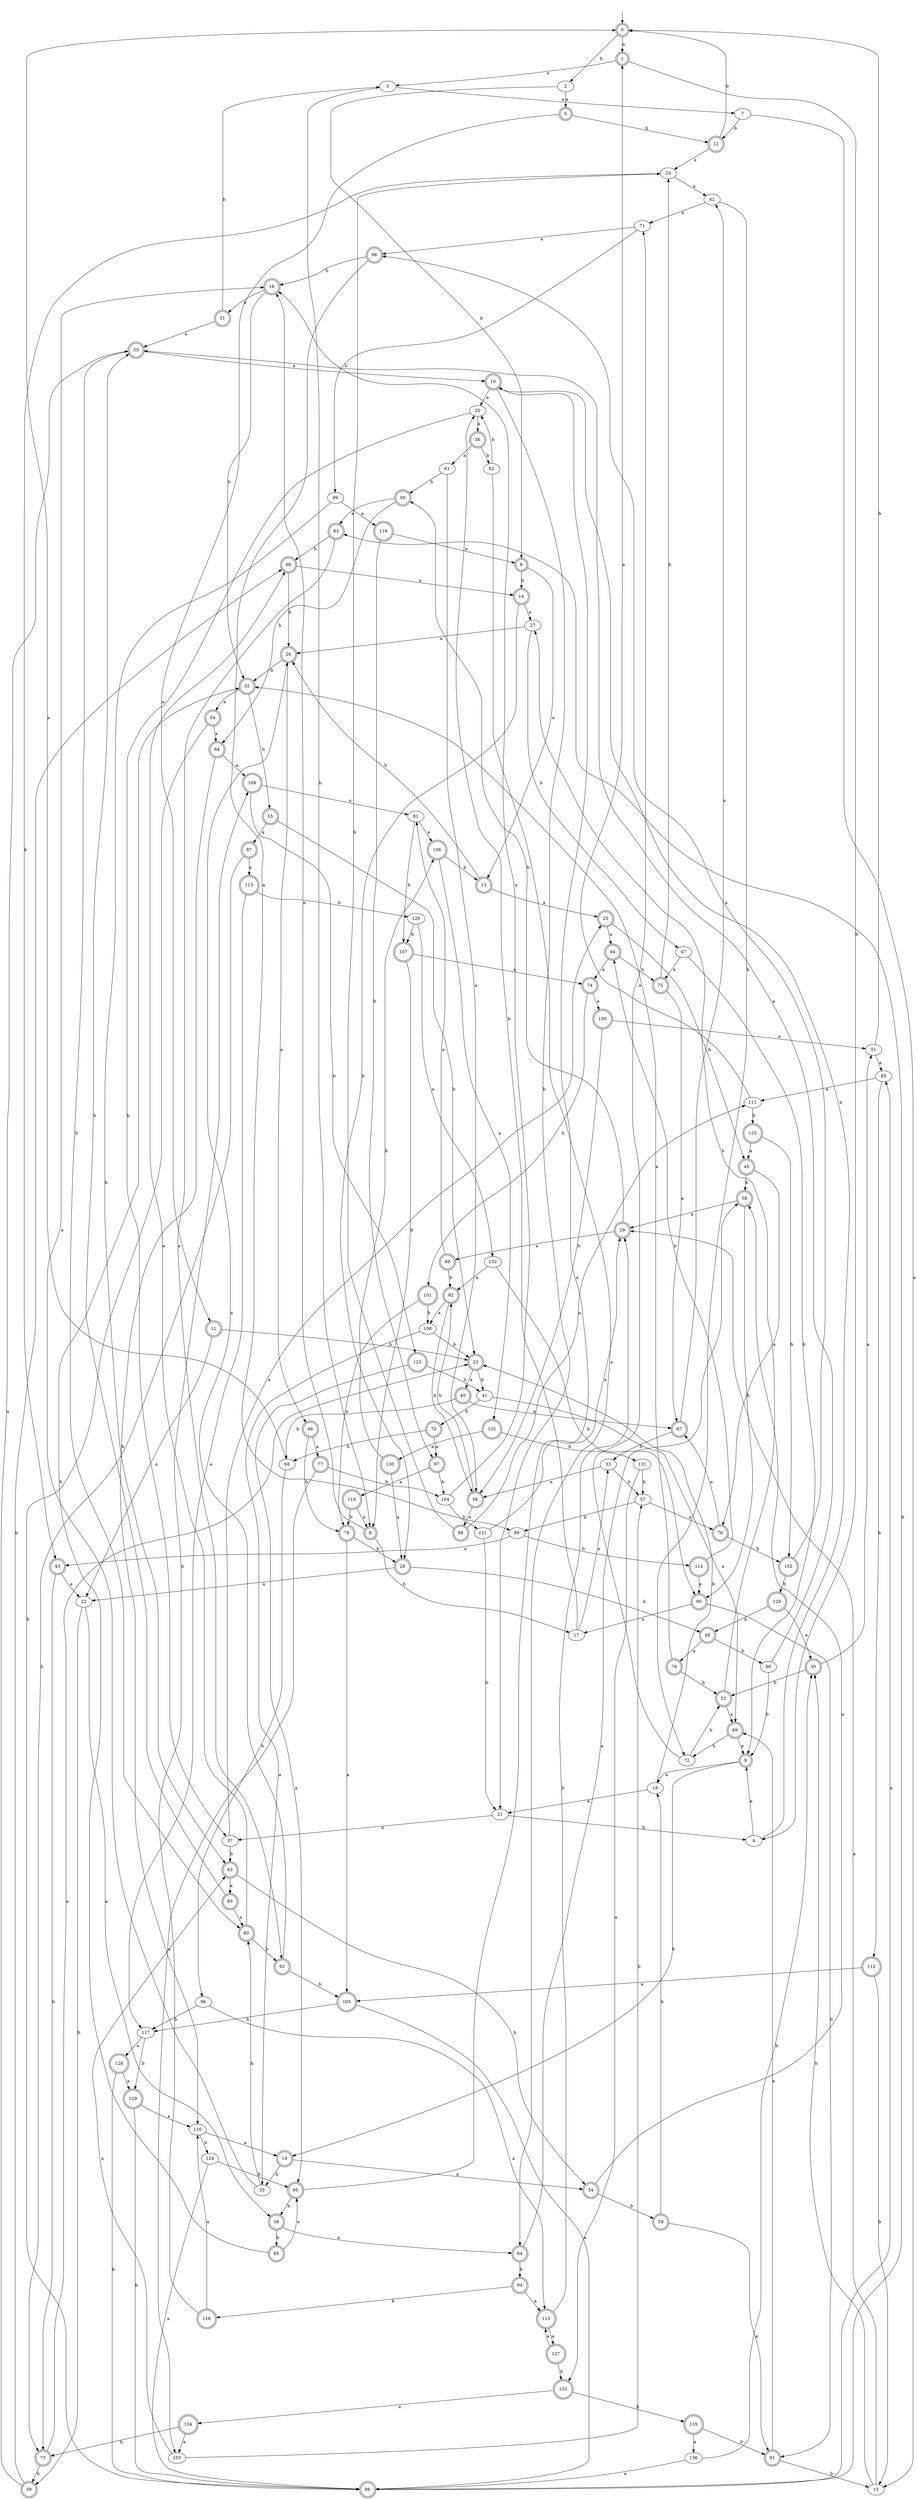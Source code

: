 digraph RandomDFA {
  __start0 [label="", shape=none];
  __start0 -> 0 [label=""];
  0 [shape=circle] [shape=doublecircle]
  0 -> 1 [label="a"]
  0 -> 2 [label="b"]
  1 [shape=doublecircle]
  1 -> 3 [label="a"]
  1 -> 4 [label="b"]
  2
  2 -> 5 [label="a"]
  2 -> 6 [label="b"]
  3
  3 -> 7 [label="a"]
  3 -> 8 [label="b"]
  4
  4 -> 9 [label="a"]
  4 -> 10 [label="b"]
  5 [shape=doublecircle]
  5 -> 11 [label="a"]
  5 -> 12 [label="b"]
  6 [shape=doublecircle]
  6 -> 13 [label="a"]
  6 -> 14 [label="b"]
  7
  7 -> 15 [label="a"]
  7 -> 12 [label="b"]
  8 [shape=doublecircle]
  8 -> 16 [label="a"]
  8 -> 17 [label="b"]
  9 [shape=doublecircle]
  9 -> 18 [label="a"]
  9 -> 19 [label="b"]
  10 [shape=doublecircle]
  10 -> 20 [label="a"]
  10 -> 21 [label="b"]
  11 [shape=doublecircle]
  11 -> 22 [label="a"]
  11 -> 23 [label="b"]
  12 [shape=doublecircle]
  12 -> 24 [label="a"]
  12 -> 0 [label="b"]
  13 [shape=doublecircle]
  13 -> 25 [label="a"]
  13 -> 26 [label="b"]
  14 [shape=doublecircle]
  14 -> 27 [label="a"]
  14 -> 28 [label="b"]
  15
  15 -> 29 [label="a"]
  15 -> 30 [label="b"]
  16 [shape=doublecircle]
  16 -> 31 [label="a"]
  16 -> 32 [label="b"]
  17
  17 -> 33 [label="a"]
  17 -> 20 [label="b"]
  18
  18 -> 21 [label="a"]
  18 -> 23 [label="b"]
  19 [shape=doublecircle]
  19 -> 34 [label="a"]
  19 -> 35 [label="b"]
  20
  20 -> 36 [label="a"]
  20 -> 37 [label="b"]
  21
  21 -> 37 [label="a"]
  21 -> 4 [label="b"]
  22
  22 -> 38 [label="a"]
  22 -> 39 [label="b"]
  23 [shape=doublecircle]
  23 -> 40 [label="a"]
  23 -> 41 [label="b"]
  24
  24 -> 42 [label="a"]
  24 -> 43 [label="b"]
  25 [shape=doublecircle]
  25 -> 44 [label="a"]
  25 -> 45 [label="b"]
  26 [shape=doublecircle]
  26 -> 46 [label="a"]
  26 -> 32 [label="b"]
  27
  27 -> 26 [label="a"]
  27 -> 47 [label="b"]
  28 [shape=doublecircle]
  28 -> 22 [label="a"]
  28 -> 48 [label="b"]
  29 [shape=doublecircle]
  29 -> 49 [label="a"]
  29 -> 50 [label="b"]
  30 [shape=doublecircle]
  30 -> 51 [label="a"]
  30 -> 52 [label="b"]
  31 [shape=doublecircle]
  31 -> 53 [label="a"]
  31 -> 3 [label="b"]
  32 [shape=doublecircle]
  32 -> 54 [label="a"]
  32 -> 55 [label="b"]
  33
  33 -> 56 [label="a"]
  33 -> 57 [label="b"]
  34 [shape=doublecircle]
  34 -> 58 [label="a"]
  34 -> 59 [label="b"]
  35
  35 -> 16 [label="a"]
  35 -> 60 [label="b"]
  36 [shape=doublecircle]
  36 -> 61 [label="a"]
  36 -> 62 [label="b"]
  37
  37 -> 25 [label="a"]
  37 -> 63 [label="b"]
  38 [shape=doublecircle]
  38 -> 64 [label="a"]
  38 -> 65 [label="b"]
  39 [shape=doublecircle]
  39 -> 53 [label="a"]
  39 -> 66 [label="b"]
  40 [shape=doublecircle]
  40 -> 67 [label="a"]
  40 -> 68 [label="b"]
  41
  41 -> 69 [label="a"]
  41 -> 70 [label="b"]
  42
  42 -> 71 [label="a"]
  42 -> 72 [label="b"]
  43 [shape=doublecircle]
  43 -> 22 [label="a"]
  43 -> 73 [label="b"]
  44 [shape=doublecircle]
  44 -> 74 [label="a"]
  44 -> 75 [label="b"]
  45 [shape=doublecircle]
  45 -> 76 [label="a"]
  45 -> 58 [label="b"]
  46 [shape=doublecircle]
  46 -> 77 [label="a"]
  46 -> 78 [label="b"]
  47
  47 -> 75 [label="a"]
  47 -> 9 [label="b"]
  48 [shape=doublecircle]
  48 -> 79 [label="a"]
  48 -> 80 [label="b"]
  49 [shape=doublecircle]
  49 -> 81 [label="a"]
  49 -> 82 [label="b"]
  50 [shape=doublecircle]
  50 -> 83 [label="a"]
  50 -> 84 [label="b"]
  51
  51 -> 85 [label="a"]
  51 -> 0 [label="b"]
  52 [shape=doublecircle]
  52 -> 69 [label="a"]
  52 -> 27 [label="b"]
  53 [shape=doublecircle]
  53 -> 10 [label="a"]
  53 -> 60 [label="b"]
  54 [shape=doublecircle]
  54 -> 84 [label="a"]
  54 -> 86 [label="b"]
  55 [shape=doublecircle]
  55 -> 87 [label="a"]
  55 -> 23 [label="b"]
  56 [shape=doublecircle]
  56 -> 88 [label="a"]
  56 -> 82 [label="b"]
  57
  57 -> 76 [label="a"]
  57 -> 89 [label="b"]
  58 [shape=doublecircle]
  58 -> 29 [label="a"]
  58 -> 90 [label="b"]
  59 [shape=doublecircle]
  59 -> 91 [label="a"]
  59 -> 18 [label="b"]
  60 [shape=doublecircle]
  60 -> 66 [label="a"]
  60 -> 92 [label="b"]
  61
  61 -> 56 [label="a"]
  61 -> 50 [label="b"]
  62
  62 -> 64 [label="a"]
  62 -> 20 [label="b"]
  63 [shape=doublecircle]
  63 -> 93 [label="a"]
  63 -> 34 [label="b"]
  64 [shape=doublecircle]
  64 -> 58 [label="a"]
  64 -> 94 [label="b"]
  65 [shape=doublecircle]
  65 -> 95 [label="a"]
  65 -> 32 [label="b"]
  66 [shape=doublecircle]
  66 -> 14 [label="a"]
  66 -> 26 [label="b"]
  67 [shape=doublecircle]
  67 -> 42 [label="a"]
  67 -> 33 [label="b"]
  68
  68 -> 0 [label="a"]
  68 -> 96 [label="b"]
  69 [shape=doublecircle]
  69 -> 9 [label="a"]
  69 -> 72 [label="b"]
  70 [shape=doublecircle]
  70 -> 97 [label="a"]
  70 -> 68 [label="b"]
  71
  71 -> 98 [label="a"]
  71 -> 99 [label="b"]
  72
  72 -> 71 [label="a"]
  72 -> 52 [label="b"]
  73 [shape=doublecircle]
  73 -> 23 [label="a"]
  73 -> 39 [label="b"]
  74 [shape=doublecircle]
  74 -> 100 [label="a"]
  74 -> 101 [label="b"]
  75 [shape=doublecircle]
  75 -> 67 [label="a"]
  75 -> 24 [label="b"]
  76 [shape=doublecircle]
  76 -> 67 [label="a"]
  76 -> 102 [label="b"]
  77 [shape=doublecircle]
  77 -> 103 [label="a"]
  77 -> 104 [label="b"]
  78 [shape=doublecircle]
  78 -> 105 [label="a"]
  78 -> 28 [label="b"]
  79 [shape=doublecircle]
  79 -> 32 [label="a"]
  79 -> 52 [label="b"]
  80
  80 -> 53 [label="a"]
  80 -> 9 [label="b"]
  81
  81 -> 106 [label="a"]
  81 -> 107 [label="b"]
  82 [shape=doublecircle]
  82 -> 108 [label="a"]
  82 -> 56 [label="b"]
  83 [shape=doublecircle]
  83 -> 92 [label="a"]
  83 -> 66 [label="b"]
  84 [shape=doublecircle]
  84 -> 109 [label="a"]
  84 -> 110 [label="b"]
  85
  85 -> 111 [label="a"]
  85 -> 112 [label="b"]
  86 [shape=doublecircle]
  86 -> 85 [label="a"]
  86 -> 83 [label="b"]
  87 [shape=doublecircle]
  87 -> 113 [label="a"]
  87 -> 73 [label="b"]
  88 [shape=doublecircle]
  88 -> 111 [label="a"]
  88 -> 24 [label="b"]
  89
  89 -> 43 [label="a"]
  89 -> 114 [label="b"]
  90 [shape=doublecircle]
  90 -> 17 [label="a"]
  90 -> 91 [label="b"]
  91 [shape=doublecircle]
  91 -> 69 [label="a"]
  91 -> 15 [label="b"]
  92 [shape=doublecircle]
  92 -> 26 [label="a"]
  92 -> 105 [label="b"]
  93 [shape=doublecircle]
  93 -> 60 [label="a"]
  93 -> 53 [label="b"]
  94 [shape=doublecircle]
  94 -> 115 [label="a"]
  94 -> 116 [label="b"]
  95 [shape=doublecircle]
  95 -> 10 [label="a"]
  95 -> 38 [label="b"]
  96
  96 -> 115 [label="a"]
  96 -> 117 [label="b"]
  97 [shape=doublecircle]
  97 -> 118 [label="a"]
  97 -> 104 [label="b"]
  98 [shape=doublecircle]
  98 -> 89 [label="a"]
  98 -> 16 [label="b"]
  99
  99 -> 119 [label="a"]
  99 -> 63 [label="b"]
  100 [shape=doublecircle]
  100 -> 51 [label="a"]
  100 -> 56 [label="b"]
  101 [shape=doublecircle]
  101 -> 78 [label="a"]
  101 -> 108 [label="b"]
  102 [shape=doublecircle]
  102 -> 98 [label="a"]
  102 -> 120 [label="b"]
  103
  103 -> 63 [label="a"]
  103 -> 57 [label="b"]
  104
  104 -> 16 [label="a"]
  104 -> 121 [label="b"]
  105 [shape=doublecircle]
  105 -> 86 [label="a"]
  105 -> 117 [label="b"]
  106 [shape=doublecircle]
  106 -> 122 [label="a"]
  106 -> 13 [label="b"]
  107 [shape=doublecircle]
  107 -> 74 [label="a"]
  107 -> 8 [label="b"]
  108
  108 -> 35 [label="a"]
  108 -> 23 [label="b"]
  109 [shape=doublecircle]
  109 -> 81 [label="a"]
  109 -> 123 [label="b"]
  110
  110 -> 19 [label="a"]
  110 -> 124 [label="b"]
  111
  111 -> 1 [label="a"]
  111 -> 125 [label="b"]
  112 [shape=doublecircle]
  112 -> 105 [label="a"]
  112 -> 15 [label="b"]
  113 [shape=doublecircle]
  113 -> 117 [label="a"]
  113 -> 126 [label="b"]
  114 [shape=doublecircle]
  114 -> 90 [label="a"]
  114 -> 44 [label="b"]
  115 [shape=doublecircle]
  115 -> 127 [label="a"]
  115 -> 29 [label="b"]
  116 [shape=doublecircle]
  116 -> 110 [label="a"]
  116 -> 109 [label="b"]
  117
  117 -> 128 [label="a"]
  117 -> 129 [label="b"]
  118 [shape=doublecircle]
  118 -> 8 [label="a"]
  118 -> 78 [label="b"]
  119 [shape=doublecircle]
  119 -> 6 [label="a"]
  119 -> 97 [label="b"]
  120 [shape=doublecircle]
  120 -> 30 [label="a"]
  120 -> 48 [label="b"]
  121
  121 -> 29 [label="a"]
  121 -> 21 [label="b"]
  122 [shape=doublecircle]
  122 -> 130 [label="a"]
  122 -> 131 [label="b"]
  123 [shape=doublecircle]
  123 -> 95 [label="a"]
  123 -> 41 [label="b"]
  124
  124 -> 86 [label="a"]
  124 -> 95 [label="b"]
  125 [shape=doublecircle]
  125 -> 45 [label="a"]
  125 -> 102 [label="b"]
  126
  126 -> 132 [label="a"]
  126 -> 107 [label="b"]
  127 [shape=doublecircle]
  127 -> 115 [label="a"]
  127 -> 133 [label="b"]
  128 [shape=doublecircle]
  128 -> 129 [label="a"]
  128 -> 86 [label="b"]
  129 [shape=doublecircle]
  129 -> 110 [label="a"]
  129 -> 86 [label="b"]
  130 [shape=doublecircle]
  130 -> 28 [label="a"]
  130 -> 106 [label="b"]
  131
  131 -> 133 [label="a"]
  131 -> 57 [label="b"]
  132
  132 -> 82 [label="a"]
  132 -> 90 [label="b"]
  133 [shape=doublecircle]
  133 -> 134 [label="a"]
  133 -> 135 [label="b"]
  134 [shape=doublecircle]
  134 -> 103 [label="a"]
  134 -> 73 [label="b"]
  135 [shape=doublecircle]
  135 -> 136 [label="a"]
  135 -> 91 [label="b"]
  136
  136 -> 86 [label="a"]
  136 -> 30 [label="b"]
}
